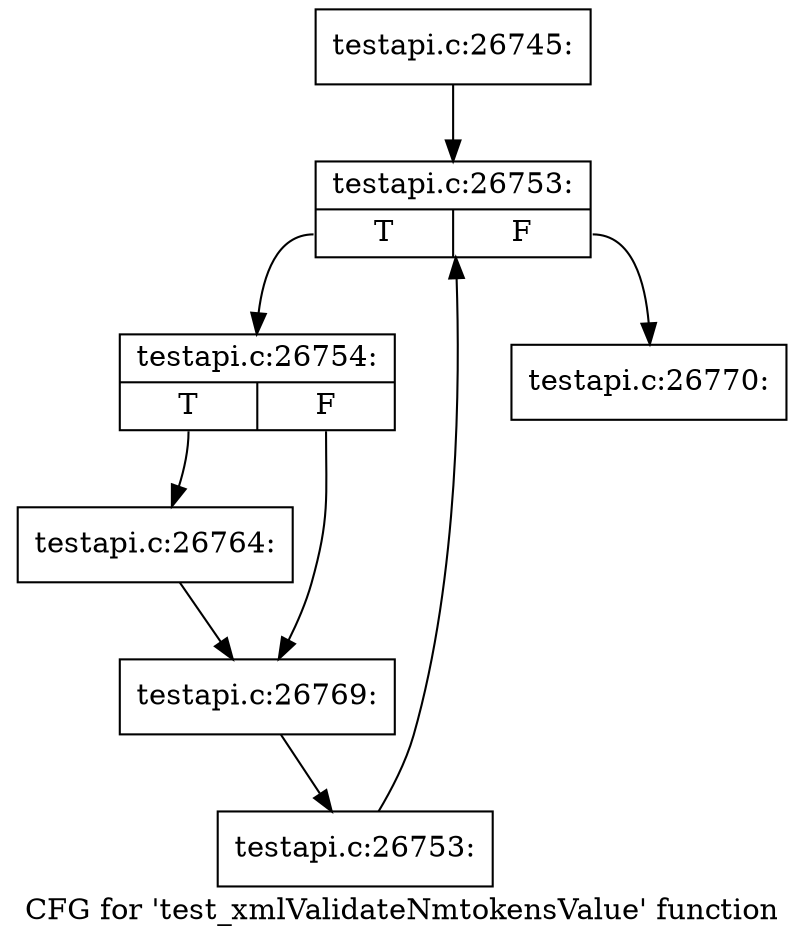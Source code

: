 digraph "CFG for 'test_xmlValidateNmtokensValue' function" {
	label="CFG for 'test_xmlValidateNmtokensValue' function";

	Node0x4f43110 [shape=record,label="{testapi.c:26745:}"];
	Node0x4f43110 -> Node0x4f4e4b0;
	Node0x4f4e4b0 [shape=record,label="{testapi.c:26753:|{<s0>T|<s1>F}}"];
	Node0x4f4e4b0:s0 -> Node0x4f4e790;
	Node0x4f4e4b0:s1 -> Node0x4f4e310;
	Node0x4f4e790 [shape=record,label="{testapi.c:26754:|{<s0>T|<s1>F}}"];
	Node0x4f4e790:s0 -> Node0x4f4f5f0;
	Node0x4f4e790:s1 -> Node0x4f4fe40;
	Node0x4f4f5f0 [shape=record,label="{testapi.c:26764:}"];
	Node0x4f4f5f0 -> Node0x4f4fe40;
	Node0x4f4fe40 [shape=record,label="{testapi.c:26769:}"];
	Node0x4f4fe40 -> Node0x4f4e700;
	Node0x4f4e700 [shape=record,label="{testapi.c:26753:}"];
	Node0x4f4e700 -> Node0x4f4e4b0;
	Node0x4f4e310 [shape=record,label="{testapi.c:26770:}"];
}

